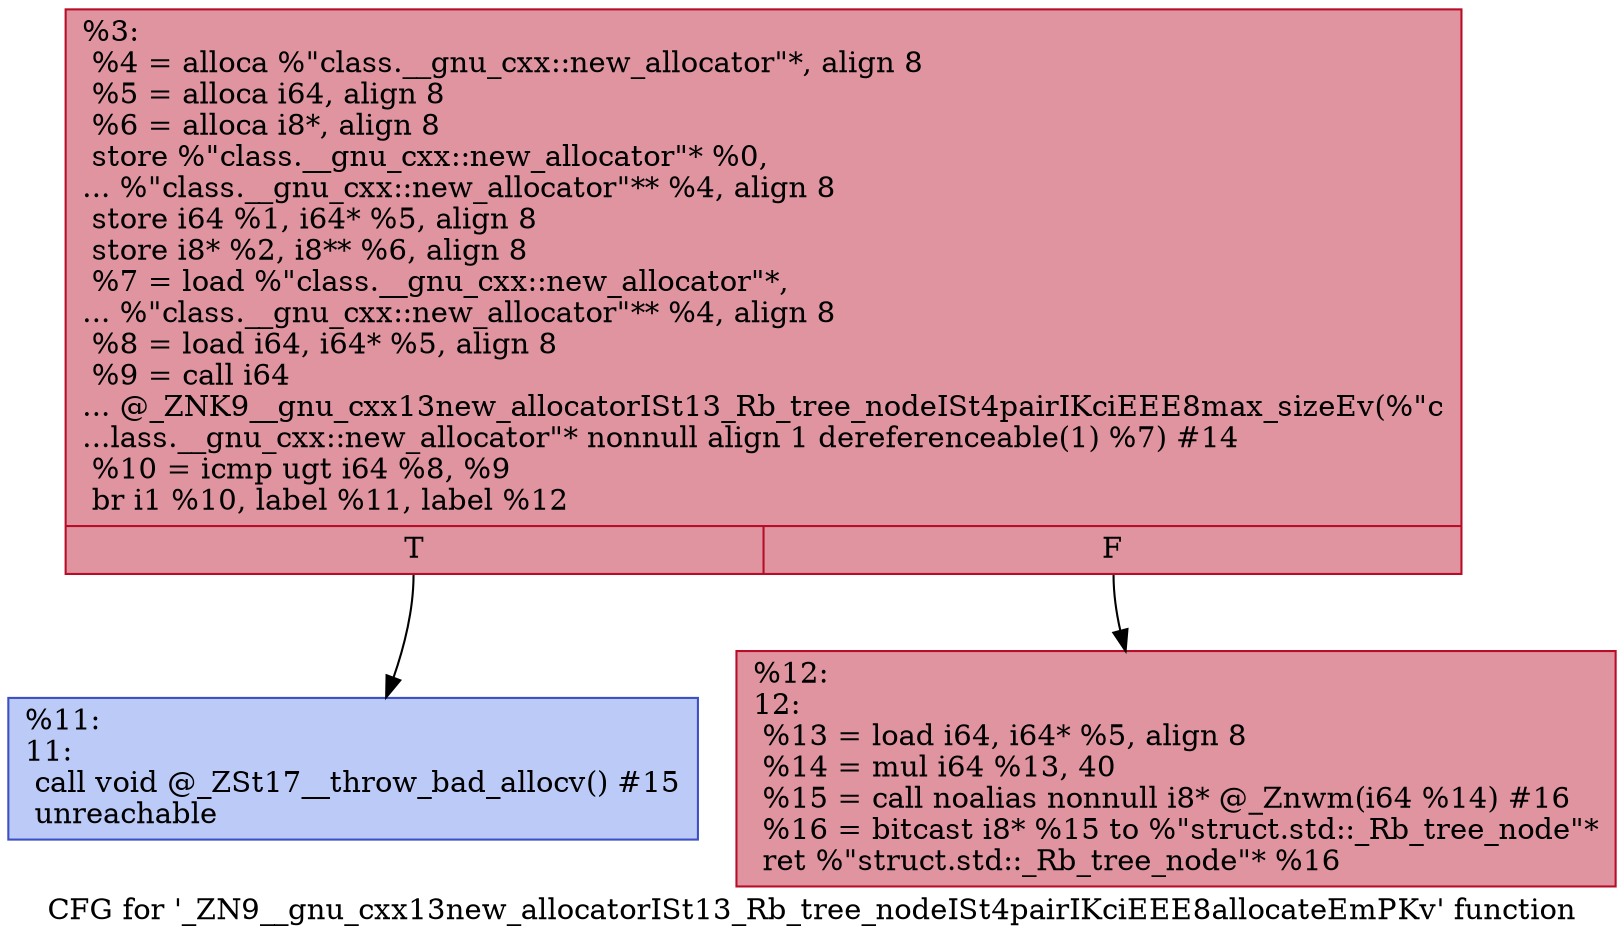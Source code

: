 digraph "CFG for '_ZN9__gnu_cxx13new_allocatorISt13_Rb_tree_nodeISt4pairIKciEEE8allocateEmPKv' function" {
	label="CFG for '_ZN9__gnu_cxx13new_allocatorISt13_Rb_tree_nodeISt4pairIKciEEE8allocateEmPKv' function";

	Node0x557bfd523df0 [shape=record,color="#b70d28ff", style=filled, fillcolor="#b70d2870",label="{%3:\l  %4 = alloca %\"class.__gnu_cxx::new_allocator\"*, align 8\l  %5 = alloca i64, align 8\l  %6 = alloca i8*, align 8\l  store %\"class.__gnu_cxx::new_allocator\"* %0,\l... %\"class.__gnu_cxx::new_allocator\"** %4, align 8\l  store i64 %1, i64* %5, align 8\l  store i8* %2, i8** %6, align 8\l  %7 = load %\"class.__gnu_cxx::new_allocator\"*,\l... %\"class.__gnu_cxx::new_allocator\"** %4, align 8\l  %8 = load i64, i64* %5, align 8\l  %9 = call i64\l... @_ZNK9__gnu_cxx13new_allocatorISt13_Rb_tree_nodeISt4pairIKciEEE8max_sizeEv(%\"c\l...lass.__gnu_cxx::new_allocator\"* nonnull align 1 dereferenceable(1) %7) #14\l  %10 = icmp ugt i64 %8, %9\l  br i1 %10, label %11, label %12\l|{<s0>T|<s1>F}}"];
	Node0x557bfd523df0:s0 -> Node0x557bfd524430;
	Node0x557bfd523df0:s1 -> Node0x557bfd524480;
	Node0x557bfd524430 [shape=record,color="#3d50c3ff", style=filled, fillcolor="#6687ed70",label="{%11:\l11:                                               \l  call void @_ZSt17__throw_bad_allocv() #15\l  unreachable\l}"];
	Node0x557bfd524480 [shape=record,color="#b70d28ff", style=filled, fillcolor="#b70d2870",label="{%12:\l12:                                               \l  %13 = load i64, i64* %5, align 8\l  %14 = mul i64 %13, 40\l  %15 = call noalias nonnull i8* @_Znwm(i64 %14) #16\l  %16 = bitcast i8* %15 to %\"struct.std::_Rb_tree_node\"*\l  ret %\"struct.std::_Rb_tree_node\"* %16\l}"];
}
